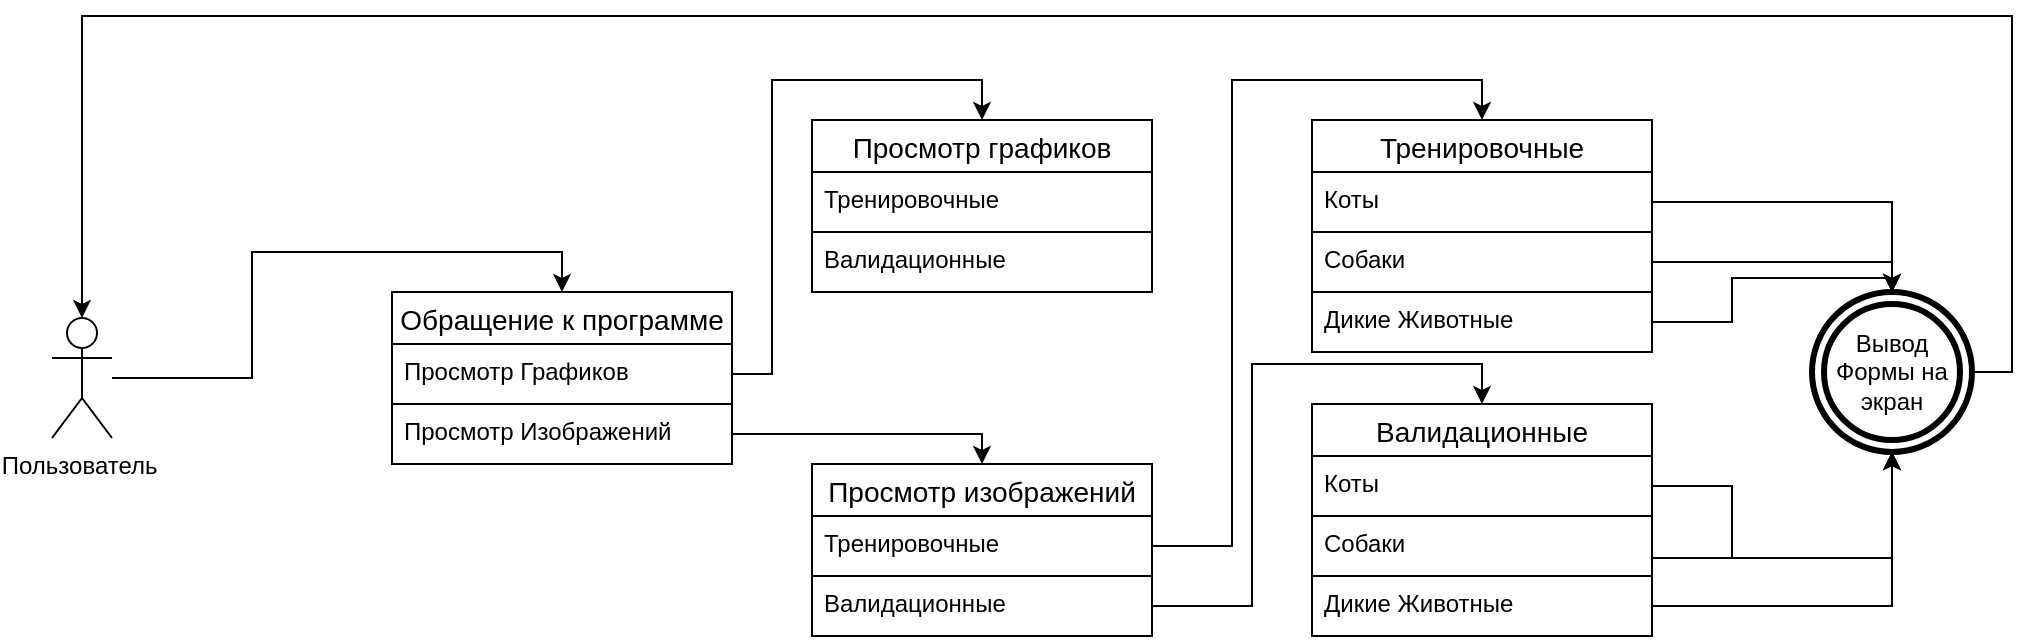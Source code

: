 <mxfile version="13.9.9" type="device"><diagram id="ZgGJfp3gi1neOw0-0uaw" name="Страница 1"><mxGraphModel dx="1073" dy="693" grid="1" gridSize="10" guides="1" tooltips="1" connect="1" arrows="1" fold="1" page="1" pageScale="1" pageWidth="1169" pageHeight="827" math="0" shadow="0"><root><mxCell id="0"/><mxCell id="1" parent="0"/><mxCell id="m47Hjsm-nUeMwRnGwXHW-8" style="edgeStyle=orthogonalEdgeStyle;rounded=0;orthogonalLoop=1;jettySize=auto;html=1;entryX=0.5;entryY=0;entryDx=0;entryDy=0;" edge="1" parent="1" source="m47Hjsm-nUeMwRnGwXHW-2" target="m47Hjsm-nUeMwRnGwXHW-3"><mxGeometry relative="1" as="geometry"/></mxCell><mxCell id="m47Hjsm-nUeMwRnGwXHW-2" value="Пользователь&amp;nbsp;" style="shape=umlActor;verticalLabelPosition=bottom;verticalAlign=top;html=1;outlineConnect=0;" vertex="1" parent="1"><mxGeometry x="90" y="380" width="30" height="60" as="geometry"/></mxCell><mxCell id="m47Hjsm-nUeMwRnGwXHW-3" value="Обращение к программе" style="swimlane;fontStyle=0;childLayout=stackLayout;horizontal=1;startSize=26;horizontalStack=0;resizeParent=1;resizeParentMax=0;resizeLast=0;collapsible=1;marginBottom=0;align=center;fontSize=14;" vertex="1" parent="1"><mxGeometry x="260" y="367" width="170" height="86" as="geometry"/></mxCell><mxCell id="m47Hjsm-nUeMwRnGwXHW-5" value="Просмотр Графиков" style="text;fillColor=none;spacingLeft=4;spacingRight=4;overflow=hidden;rotatable=0;points=[[0,0.5],[1,0.5]];portConstraint=eastwest;fontSize=12;strokeColor=#000000;" vertex="1" parent="m47Hjsm-nUeMwRnGwXHW-3"><mxGeometry y="26" width="170" height="30" as="geometry"/></mxCell><mxCell id="m47Hjsm-nUeMwRnGwXHW-4" value="Просмотр Изображений" style="text;fillColor=none;spacingLeft=4;spacingRight=4;overflow=hidden;rotatable=0;points=[[0,0.5],[1,0.5]];portConstraint=eastwest;fontSize=12;rounded=0;glass=0;shadow=0;strokeColor=#000000;" vertex="1" parent="m47Hjsm-nUeMwRnGwXHW-3"><mxGeometry y="56" width="170" height="30" as="geometry"/></mxCell><mxCell id="m47Hjsm-nUeMwRnGwXHW-9" value="Просмотр графиков" style="swimlane;fontStyle=0;childLayout=stackLayout;horizontal=1;startSize=26;horizontalStack=0;resizeParent=1;resizeParentMax=0;resizeLast=0;collapsible=1;marginBottom=0;align=center;fontSize=14;" vertex="1" parent="1"><mxGeometry x="470" y="281" width="170" height="86" as="geometry"/></mxCell><mxCell id="m47Hjsm-nUeMwRnGwXHW-10" value="Тренировочные " style="text;fillColor=none;spacingLeft=4;spacingRight=4;overflow=hidden;rotatable=0;points=[[0,0.5],[1,0.5]];portConstraint=eastwest;fontSize=12;strokeColor=#000000;" vertex="1" parent="m47Hjsm-nUeMwRnGwXHW-9"><mxGeometry y="26" width="170" height="30" as="geometry"/></mxCell><mxCell id="m47Hjsm-nUeMwRnGwXHW-11" value="Валидационные " style="text;fillColor=none;spacingLeft=4;spacingRight=4;overflow=hidden;rotatable=0;points=[[0,0.5],[1,0.5]];portConstraint=eastwest;fontSize=12;rounded=0;glass=0;shadow=0;strokeColor=#000000;" vertex="1" parent="m47Hjsm-nUeMwRnGwXHW-9"><mxGeometry y="56" width="170" height="30" as="geometry"/></mxCell><mxCell id="m47Hjsm-nUeMwRnGwXHW-12" style="edgeStyle=orthogonalEdgeStyle;rounded=0;orthogonalLoop=1;jettySize=auto;html=1;entryX=0.5;entryY=0;entryDx=0;entryDy=0;" edge="1" parent="1" source="m47Hjsm-nUeMwRnGwXHW-5" target="m47Hjsm-nUeMwRnGwXHW-9"><mxGeometry relative="1" as="geometry"/></mxCell><mxCell id="m47Hjsm-nUeMwRnGwXHW-13" value="Просмотр изображений" style="swimlane;fontStyle=0;childLayout=stackLayout;horizontal=1;startSize=26;horizontalStack=0;resizeParent=1;resizeParentMax=0;resizeLast=0;collapsible=1;marginBottom=0;align=center;fontSize=14;" vertex="1" parent="1"><mxGeometry x="470" y="453" width="170" height="86" as="geometry"/></mxCell><mxCell id="m47Hjsm-nUeMwRnGwXHW-14" value="Тренировочные " style="text;fillColor=none;spacingLeft=4;spacingRight=4;overflow=hidden;rotatable=0;points=[[0,0.5],[1,0.5]];portConstraint=eastwest;fontSize=12;strokeColor=#000000;" vertex="1" parent="m47Hjsm-nUeMwRnGwXHW-13"><mxGeometry y="26" width="170" height="30" as="geometry"/></mxCell><mxCell id="m47Hjsm-nUeMwRnGwXHW-15" value="Валидационные " style="text;fillColor=none;spacingLeft=4;spacingRight=4;overflow=hidden;rotatable=0;points=[[0,0.5],[1,0.5]];portConstraint=eastwest;fontSize=12;rounded=0;glass=0;shadow=0;strokeColor=#000000;" vertex="1" parent="m47Hjsm-nUeMwRnGwXHW-13"><mxGeometry y="56" width="170" height="30" as="geometry"/></mxCell><mxCell id="m47Hjsm-nUeMwRnGwXHW-19" value="Тренировочные" style="swimlane;fontStyle=0;childLayout=stackLayout;horizontal=1;startSize=26;horizontalStack=0;resizeParent=1;resizeParentMax=0;resizeLast=0;collapsible=1;marginBottom=0;align=center;fontSize=14;" vertex="1" parent="1"><mxGeometry x="720" y="281" width="170" height="116" as="geometry"/></mxCell><mxCell id="m47Hjsm-nUeMwRnGwXHW-20" value="Коты" style="text;fillColor=none;spacingLeft=4;spacingRight=4;overflow=hidden;rotatable=0;points=[[0,0.5],[1,0.5]];portConstraint=eastwest;fontSize=12;strokeColor=#000000;" vertex="1" parent="m47Hjsm-nUeMwRnGwXHW-19"><mxGeometry y="26" width="170" height="30" as="geometry"/></mxCell><mxCell id="m47Hjsm-nUeMwRnGwXHW-21" value="Собаки &#10;" style="text;fillColor=none;spacingLeft=4;spacingRight=4;overflow=hidden;rotatable=0;points=[[0,0.5],[1,0.5]];portConstraint=eastwest;fontSize=12;rounded=0;glass=0;shadow=0;strokeColor=#000000;" vertex="1" parent="m47Hjsm-nUeMwRnGwXHW-19"><mxGeometry y="56" width="170" height="30" as="geometry"/></mxCell><mxCell id="m47Hjsm-nUeMwRnGwXHW-22" value="Дикие Животные" style="text;fillColor=none;spacingLeft=4;spacingRight=4;overflow=hidden;rotatable=0;points=[[0,0.5],[1,0.5]];portConstraint=eastwest;fontSize=12;rounded=0;glass=0;shadow=0;strokeColor=#000000;" vertex="1" parent="m47Hjsm-nUeMwRnGwXHW-19"><mxGeometry y="86" width="170" height="30" as="geometry"/></mxCell><mxCell id="m47Hjsm-nUeMwRnGwXHW-23" value="Валидационные" style="swimlane;fontStyle=0;childLayout=stackLayout;horizontal=1;startSize=26;horizontalStack=0;resizeParent=1;resizeParentMax=0;resizeLast=0;collapsible=1;marginBottom=0;align=center;fontSize=14;" vertex="1" parent="1"><mxGeometry x="720" y="423" width="170" height="116" as="geometry"/></mxCell><mxCell id="m47Hjsm-nUeMwRnGwXHW-24" value="Коты" style="text;fillColor=none;spacingLeft=4;spacingRight=4;overflow=hidden;rotatable=0;points=[[0,0.5],[1,0.5]];portConstraint=eastwest;fontSize=12;strokeColor=#000000;" vertex="1" parent="m47Hjsm-nUeMwRnGwXHW-23"><mxGeometry y="26" width="170" height="30" as="geometry"/></mxCell><mxCell id="m47Hjsm-nUeMwRnGwXHW-25" value="Собаки &#10;" style="text;fillColor=none;spacingLeft=4;spacingRight=4;overflow=hidden;rotatable=0;points=[[0,0.5],[1,0.5]];portConstraint=eastwest;fontSize=12;rounded=0;glass=0;shadow=0;strokeColor=#000000;" vertex="1" parent="m47Hjsm-nUeMwRnGwXHW-23"><mxGeometry y="56" width="170" height="30" as="geometry"/></mxCell><mxCell id="m47Hjsm-nUeMwRnGwXHW-26" value="Дикие Животные" style="text;fillColor=none;spacingLeft=4;spacingRight=4;overflow=hidden;rotatable=0;points=[[0,0.5],[1,0.5]];portConstraint=eastwest;fontSize=12;rounded=0;glass=0;shadow=0;strokeColor=#000000;" vertex="1" parent="m47Hjsm-nUeMwRnGwXHW-23"><mxGeometry y="86" width="170" height="30" as="geometry"/></mxCell><mxCell id="m47Hjsm-nUeMwRnGwXHW-27" style="edgeStyle=orthogonalEdgeStyle;rounded=0;orthogonalLoop=1;jettySize=auto;html=1;exitX=1;exitY=0.5;exitDx=0;exitDy=0;entryX=0.5;entryY=0;entryDx=0;entryDy=0;" edge="1" parent="1" source="m47Hjsm-nUeMwRnGwXHW-4" target="m47Hjsm-nUeMwRnGwXHW-13"><mxGeometry relative="1" as="geometry"><Array as="points"><mxPoint x="555" y="438"/></Array></mxGeometry></mxCell><mxCell id="m47Hjsm-nUeMwRnGwXHW-28" style="edgeStyle=orthogonalEdgeStyle;rounded=0;orthogonalLoop=1;jettySize=auto;html=1;exitX=1;exitY=0.5;exitDx=0;exitDy=0;entryX=0.5;entryY=0;entryDx=0;entryDy=0;" edge="1" parent="1" source="m47Hjsm-nUeMwRnGwXHW-14" target="m47Hjsm-nUeMwRnGwXHW-19"><mxGeometry relative="1" as="geometry"/></mxCell><mxCell id="m47Hjsm-nUeMwRnGwXHW-29" style="edgeStyle=orthogonalEdgeStyle;rounded=0;orthogonalLoop=1;jettySize=auto;html=1;exitX=1;exitY=0.5;exitDx=0;exitDy=0;entryX=0.5;entryY=0;entryDx=0;entryDy=0;" edge="1" parent="1" source="m47Hjsm-nUeMwRnGwXHW-15" target="m47Hjsm-nUeMwRnGwXHW-23"><mxGeometry relative="1" as="geometry"><Array as="points"><mxPoint x="690" y="524"/><mxPoint x="690" y="403"/><mxPoint x="805" y="403"/></Array></mxGeometry></mxCell><mxCell id="m47Hjsm-nUeMwRnGwXHW-37" style="edgeStyle=orthogonalEdgeStyle;rounded=0;orthogonalLoop=1;jettySize=auto;html=1;exitX=1;exitY=0.5;exitDx=0;exitDy=0;entryX=0.5;entryY=0;entryDx=0;entryDy=0;entryPerimeter=0;" edge="1" parent="1" source="m47Hjsm-nUeMwRnGwXHW-30" target="m47Hjsm-nUeMwRnGwXHW-2"><mxGeometry relative="1" as="geometry"><mxPoint x="500" y="90" as="targetPoint"/><Array as="points"><mxPoint x="1070" y="407"/><mxPoint x="1070" y="229"/><mxPoint x="105" y="229"/></Array></mxGeometry></mxCell><mxCell id="m47Hjsm-nUeMwRnGwXHW-30" value="Вывод Формы на экран" style="ellipse;shape=doubleEllipse;whiteSpace=wrap;html=1;aspect=fixed;rounded=0;shadow=0;glass=0;strokeWidth=3;sketch=0;" vertex="1" parent="1"><mxGeometry x="970" y="367" width="80" height="80" as="geometry"/></mxCell><mxCell id="m47Hjsm-nUeMwRnGwXHW-31" style="edgeStyle=orthogonalEdgeStyle;rounded=0;orthogonalLoop=1;jettySize=auto;html=1;exitX=1;exitY=0.5;exitDx=0;exitDy=0;entryX=0.5;entryY=0;entryDx=0;entryDy=0;" edge="1" parent="1" source="m47Hjsm-nUeMwRnGwXHW-20" target="m47Hjsm-nUeMwRnGwXHW-30"><mxGeometry relative="1" as="geometry"/></mxCell><mxCell id="m47Hjsm-nUeMwRnGwXHW-32" style="edgeStyle=orthogonalEdgeStyle;rounded=0;orthogonalLoop=1;jettySize=auto;html=1;exitX=1;exitY=0.5;exitDx=0;exitDy=0;entryX=0.5;entryY=0;entryDx=0;entryDy=0;" edge="1" parent="1" source="m47Hjsm-nUeMwRnGwXHW-21" target="m47Hjsm-nUeMwRnGwXHW-30"><mxGeometry relative="1" as="geometry"><Array as="points"><mxPoint x="1010" y="352"/></Array></mxGeometry></mxCell><mxCell id="m47Hjsm-nUeMwRnGwXHW-33" style="edgeStyle=orthogonalEdgeStyle;rounded=0;orthogonalLoop=1;jettySize=auto;html=1;entryX=0.5;entryY=0;entryDx=0;entryDy=0;" edge="1" parent="1" source="m47Hjsm-nUeMwRnGwXHW-22" target="m47Hjsm-nUeMwRnGwXHW-30"><mxGeometry relative="1" as="geometry"><Array as="points"><mxPoint x="930" y="382"/><mxPoint x="930" y="360"/><mxPoint x="1010" y="360"/></Array></mxGeometry></mxCell><mxCell id="m47Hjsm-nUeMwRnGwXHW-34" value="" style="edgeStyle=orthogonalEdgeStyle;rounded=0;orthogonalLoop=1;jettySize=auto;html=1;" edge="1" parent="1" source="m47Hjsm-nUeMwRnGwXHW-24" target="m47Hjsm-nUeMwRnGwXHW-30"><mxGeometry relative="1" as="geometry"><Array as="points"><mxPoint x="930" y="464"/><mxPoint x="930" y="500"/><mxPoint x="1010" y="500"/></Array></mxGeometry></mxCell><mxCell id="m47Hjsm-nUeMwRnGwXHW-35" style="edgeStyle=orthogonalEdgeStyle;rounded=0;orthogonalLoop=1;jettySize=auto;html=1;entryX=0.5;entryY=1;entryDx=0;entryDy=0;" edge="1" parent="1" source="m47Hjsm-nUeMwRnGwXHW-25" target="m47Hjsm-nUeMwRnGwXHW-30"><mxGeometry relative="1" as="geometry"><mxPoint x="1010" y="450" as="targetPoint"/><Array as="points"><mxPoint x="1010" y="500"/></Array></mxGeometry></mxCell><mxCell id="m47Hjsm-nUeMwRnGwXHW-36" style="edgeStyle=orthogonalEdgeStyle;rounded=0;orthogonalLoop=1;jettySize=auto;html=1;entryX=0.5;entryY=1;entryDx=0;entryDy=0;" edge="1" parent="1" source="m47Hjsm-nUeMwRnGwXHW-26" target="m47Hjsm-nUeMwRnGwXHW-30"><mxGeometry relative="1" as="geometry"><mxPoint x="1010" y="460" as="targetPoint"/></mxGeometry></mxCell></root></mxGraphModel></diagram></mxfile>